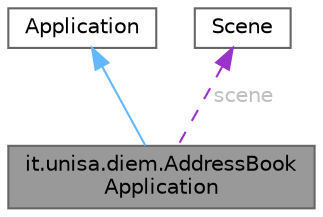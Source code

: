 digraph "it.unisa.diem.AddressBookApplication"
{
 // LATEX_PDF_SIZE
  bgcolor="transparent";
  edge [fontname=Helvetica,fontsize=10,labelfontname=Helvetica,labelfontsize=10];
  node [fontname=Helvetica,fontsize=10,shape=box,height=0.2,width=0.4];
  Node1 [id="Node000001",label="it.unisa.diem.AddressBook\lApplication",height=0.2,width=0.4,color="gray40", fillcolor="grey60", style="filled", fontcolor="black",tooltip="JavaFX App."];
  Node2 -> Node1 [id="edge1_Node000001_Node000002",dir="back",color="steelblue1",style="solid",tooltip=" "];
  Node2 [id="Node000002",label="Application",height=0.2,width=0.4,color="gray40", fillcolor="white", style="filled",tooltip=" "];
  Node3 -> Node1 [id="edge2_Node000001_Node000003",dir="back",color="darkorchid3",style="dashed",tooltip=" ",label=" scene",fontcolor="grey" ];
  Node3 [id="Node000003",label="Scene",height=0.2,width=0.4,color="gray40", fillcolor="white", style="filled",tooltip=" "];
}
